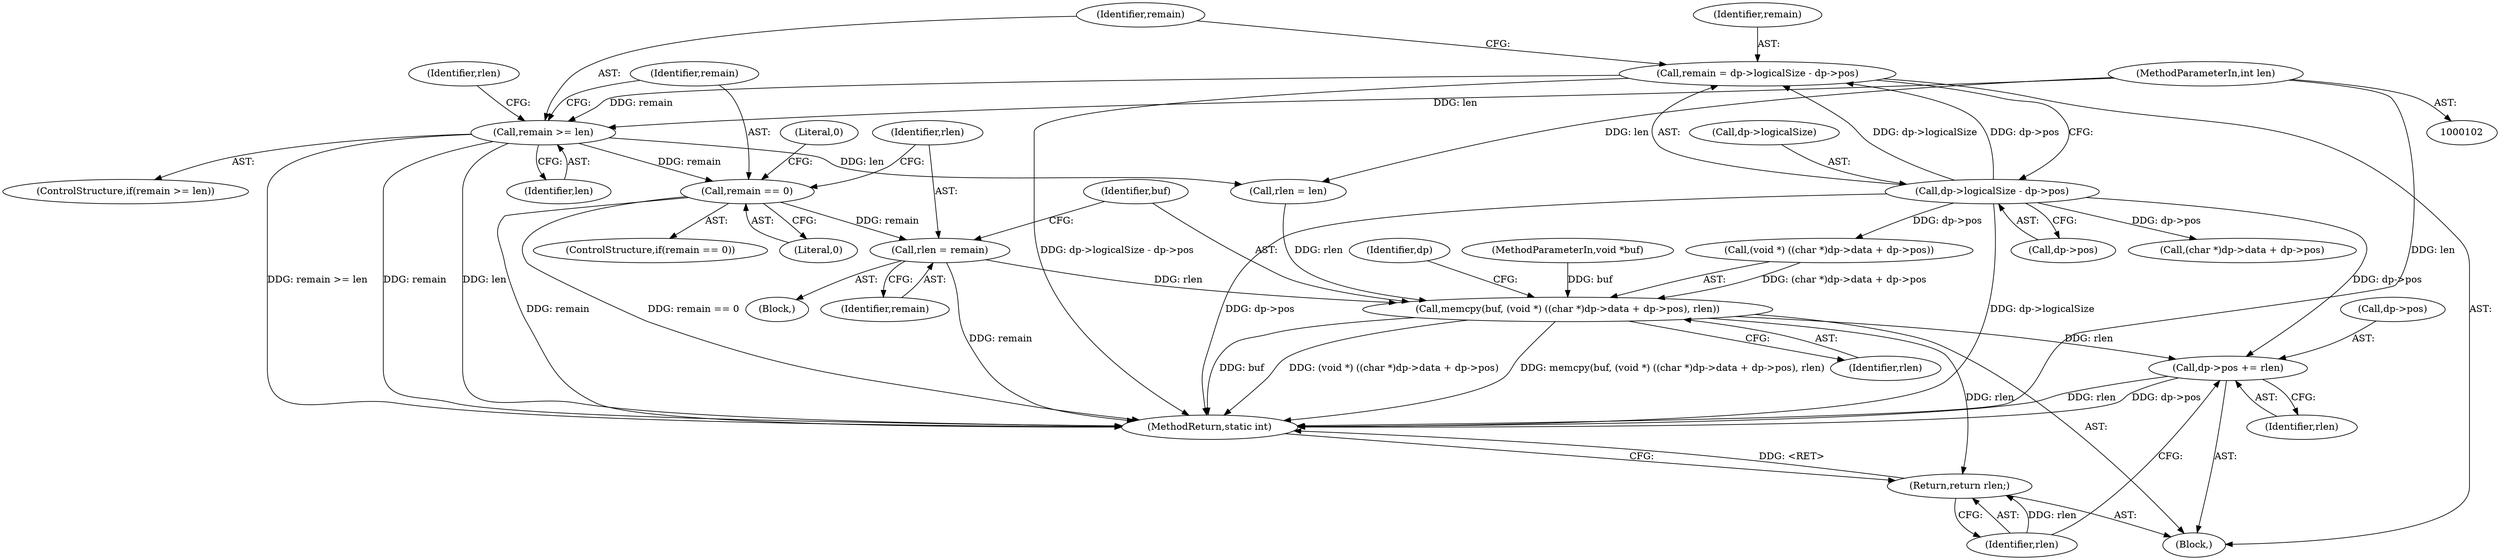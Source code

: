 digraph "1_libgd_53110871935244816bbb9d131da0bccff734bfe9@API" {
"1000147" [label="(Call,rlen = remain)"];
"1000141" [label="(Call,remain == 0)"];
"1000131" [label="(Call,remain >= len)"];
"1000121" [label="(Call,remain = dp->logicalSize - dp->pos)"];
"1000123" [label="(Call,dp->logicalSize - dp->pos)"];
"1000105" [label="(MethodParameterIn,int len)"];
"1000150" [label="(Call,memcpy(buf, (void *) ((char *)dp->data + dp->pos), rlen))"];
"1000164" [label="(Call,dp->pos += rlen)"];
"1000169" [label="(Return,return rlen;)"];
"1000105" [label="(MethodParameterIn,int len)"];
"1000130" [label="(ControlStructure,if(remain >= len))"];
"1000123" [label="(Call,dp->logicalSize - dp->pos)"];
"1000146" [label="(Literal,0)"];
"1000131" [label="(Call,remain >= len)"];
"1000140" [label="(ControlStructure,if(remain == 0))"];
"1000142" [label="(Identifier,remain)"];
"1000165" [label="(Call,dp->pos)"];
"1000170" [label="(Identifier,rlen)"];
"1000150" [label="(Call,memcpy(buf, (void *) ((char *)dp->data + dp->pos), rlen))"];
"1000122" [label="(Identifier,remain)"];
"1000164" [label="(Call,dp->pos += rlen)"];
"1000163" [label="(Identifier,rlen)"];
"1000168" [label="(Identifier,rlen)"];
"1000124" [label="(Call,dp->logicalSize)"];
"1000136" [label="(Identifier,rlen)"];
"1000143" [label="(Literal,0)"];
"1000147" [label="(Call,rlen = remain)"];
"1000152" [label="(Call,(void *) ((char *)dp->data + dp->pos))"];
"1000166" [label="(Identifier,dp)"];
"1000127" [label="(Call,dp->pos)"];
"1000148" [label="(Identifier,rlen)"];
"1000132" [label="(Identifier,remain)"];
"1000135" [label="(Call,rlen = len)"];
"1000106" [label="(Block,)"];
"1000169" [label="(Return,return rlen;)"];
"1000171" [label="(MethodReturn,static int)"];
"1000149" [label="(Identifier,remain)"];
"1000151" [label="(Identifier,buf)"];
"1000141" [label="(Call,remain == 0)"];
"1000133" [label="(Identifier,len)"];
"1000154" [label="(Call,(char *)dp->data + dp->pos)"];
"1000139" [label="(Block,)"];
"1000121" [label="(Call,remain = dp->logicalSize - dp->pos)"];
"1000104" [label="(MethodParameterIn,void *buf)"];
"1000147" -> "1000139"  [label="AST: "];
"1000147" -> "1000149"  [label="CFG: "];
"1000148" -> "1000147"  [label="AST: "];
"1000149" -> "1000147"  [label="AST: "];
"1000151" -> "1000147"  [label="CFG: "];
"1000147" -> "1000171"  [label="DDG: remain"];
"1000141" -> "1000147"  [label="DDG: remain"];
"1000147" -> "1000150"  [label="DDG: rlen"];
"1000141" -> "1000140"  [label="AST: "];
"1000141" -> "1000143"  [label="CFG: "];
"1000142" -> "1000141"  [label="AST: "];
"1000143" -> "1000141"  [label="AST: "];
"1000146" -> "1000141"  [label="CFG: "];
"1000148" -> "1000141"  [label="CFG: "];
"1000141" -> "1000171"  [label="DDG: remain"];
"1000141" -> "1000171"  [label="DDG: remain == 0"];
"1000131" -> "1000141"  [label="DDG: remain"];
"1000131" -> "1000130"  [label="AST: "];
"1000131" -> "1000133"  [label="CFG: "];
"1000132" -> "1000131"  [label="AST: "];
"1000133" -> "1000131"  [label="AST: "];
"1000136" -> "1000131"  [label="CFG: "];
"1000142" -> "1000131"  [label="CFG: "];
"1000131" -> "1000171"  [label="DDG: remain"];
"1000131" -> "1000171"  [label="DDG: len"];
"1000131" -> "1000171"  [label="DDG: remain >= len"];
"1000121" -> "1000131"  [label="DDG: remain"];
"1000105" -> "1000131"  [label="DDG: len"];
"1000131" -> "1000135"  [label="DDG: len"];
"1000121" -> "1000106"  [label="AST: "];
"1000121" -> "1000123"  [label="CFG: "];
"1000122" -> "1000121"  [label="AST: "];
"1000123" -> "1000121"  [label="AST: "];
"1000132" -> "1000121"  [label="CFG: "];
"1000121" -> "1000171"  [label="DDG: dp->logicalSize - dp->pos"];
"1000123" -> "1000121"  [label="DDG: dp->logicalSize"];
"1000123" -> "1000121"  [label="DDG: dp->pos"];
"1000123" -> "1000127"  [label="CFG: "];
"1000124" -> "1000123"  [label="AST: "];
"1000127" -> "1000123"  [label="AST: "];
"1000123" -> "1000171"  [label="DDG: dp->pos"];
"1000123" -> "1000171"  [label="DDG: dp->logicalSize"];
"1000123" -> "1000152"  [label="DDG: dp->pos"];
"1000123" -> "1000154"  [label="DDG: dp->pos"];
"1000123" -> "1000164"  [label="DDG: dp->pos"];
"1000105" -> "1000102"  [label="AST: "];
"1000105" -> "1000171"  [label="DDG: len"];
"1000105" -> "1000135"  [label="DDG: len"];
"1000150" -> "1000106"  [label="AST: "];
"1000150" -> "1000163"  [label="CFG: "];
"1000151" -> "1000150"  [label="AST: "];
"1000152" -> "1000150"  [label="AST: "];
"1000163" -> "1000150"  [label="AST: "];
"1000166" -> "1000150"  [label="CFG: "];
"1000150" -> "1000171"  [label="DDG: buf"];
"1000150" -> "1000171"  [label="DDG: (void *) ((char *)dp->data + dp->pos)"];
"1000150" -> "1000171"  [label="DDG: memcpy(buf, (void *) ((char *)dp->data + dp->pos), rlen)"];
"1000104" -> "1000150"  [label="DDG: buf"];
"1000152" -> "1000150"  [label="DDG: (char *)dp->data + dp->pos"];
"1000135" -> "1000150"  [label="DDG: rlen"];
"1000150" -> "1000164"  [label="DDG: rlen"];
"1000150" -> "1000169"  [label="DDG: rlen"];
"1000164" -> "1000106"  [label="AST: "];
"1000164" -> "1000168"  [label="CFG: "];
"1000165" -> "1000164"  [label="AST: "];
"1000168" -> "1000164"  [label="AST: "];
"1000170" -> "1000164"  [label="CFG: "];
"1000164" -> "1000171"  [label="DDG: rlen"];
"1000164" -> "1000171"  [label="DDG: dp->pos"];
"1000169" -> "1000106"  [label="AST: "];
"1000169" -> "1000170"  [label="CFG: "];
"1000170" -> "1000169"  [label="AST: "];
"1000171" -> "1000169"  [label="CFG: "];
"1000169" -> "1000171"  [label="DDG: <RET>"];
"1000170" -> "1000169"  [label="DDG: rlen"];
}
